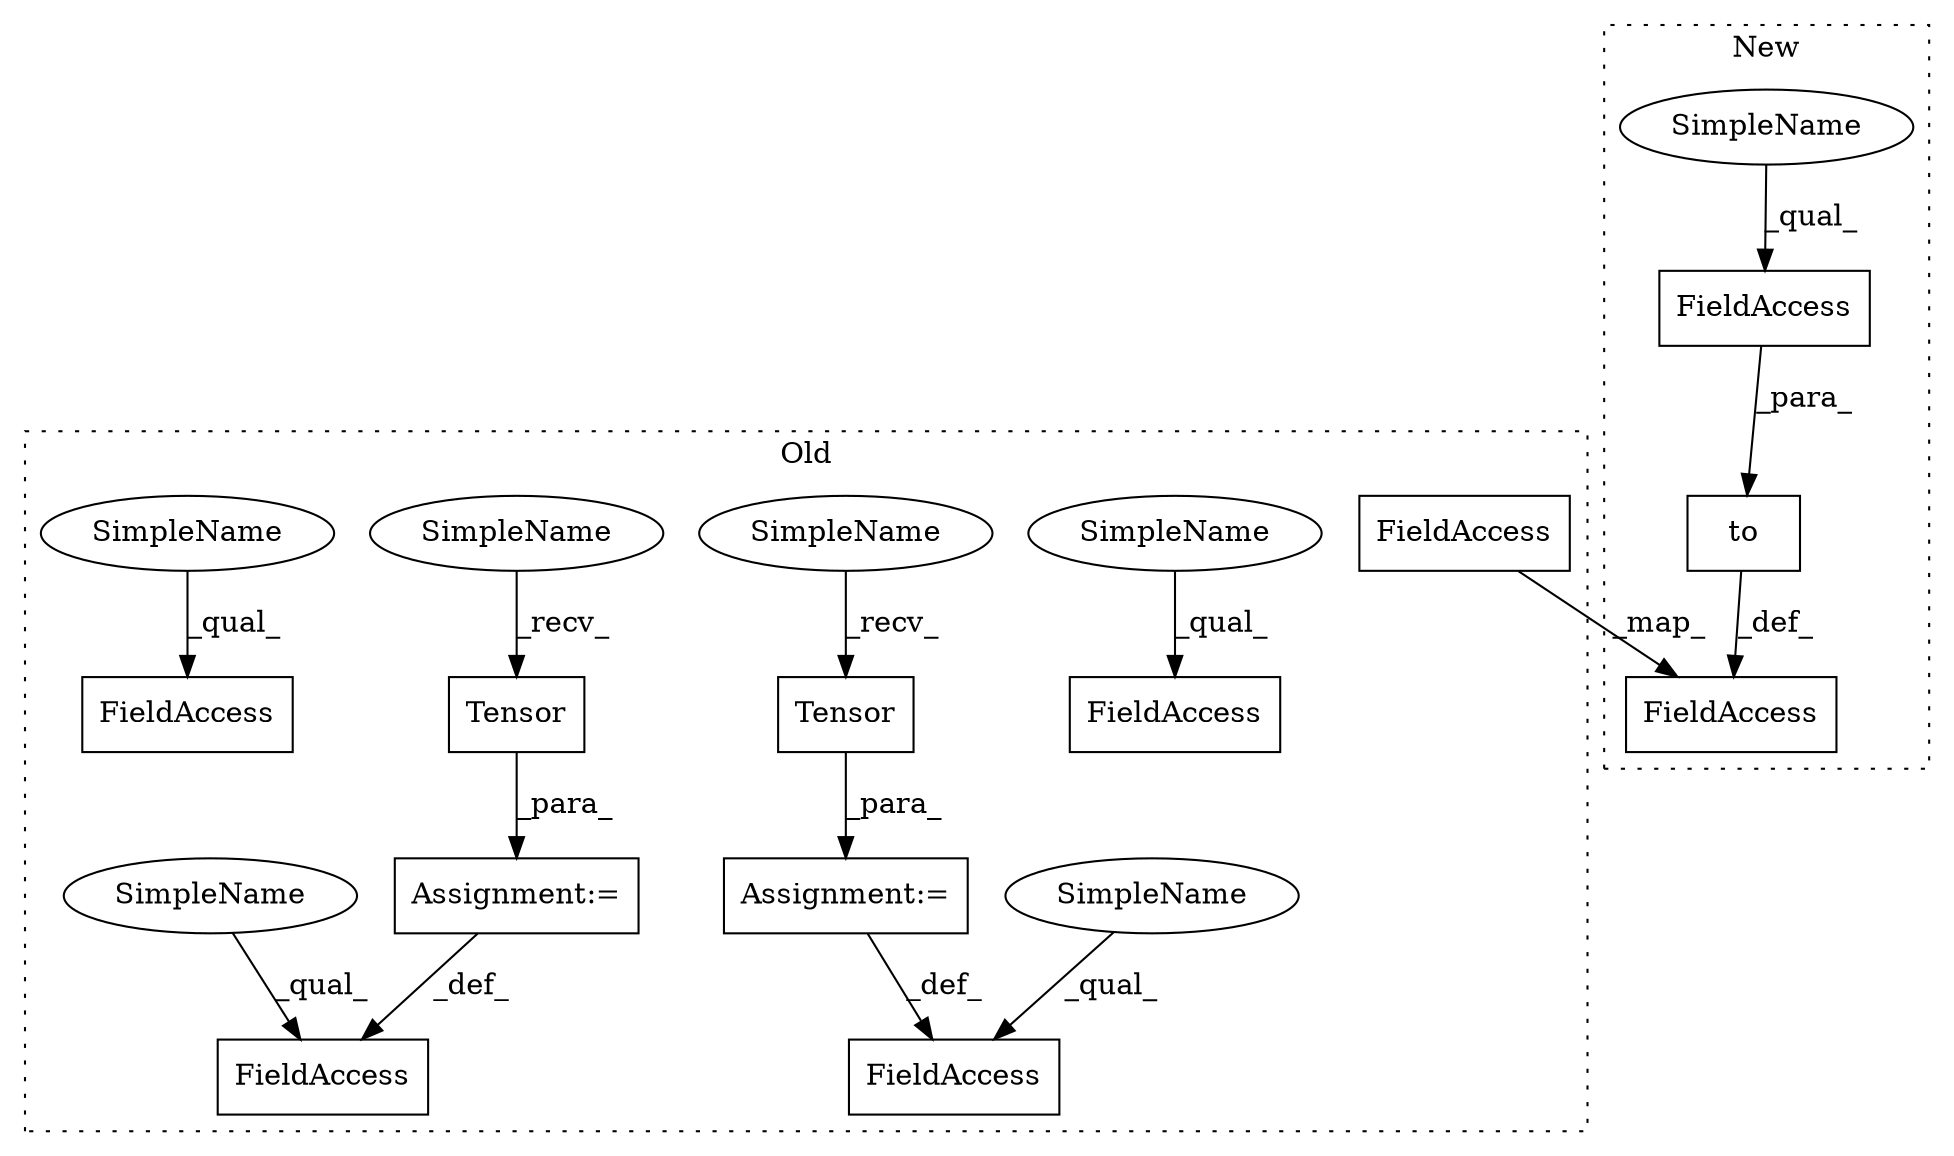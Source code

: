 digraph G {
subgraph cluster0 {
1 [label="Tensor" a="32" s="747" l="8" shape="box"];
4 [label="Assignment:=" a="7" s="741" l="1" shape="box"];
5 [label="FieldAccess" a="22" s="729" l="12" shape="box"];
6 [label="Tensor" a="32" s="813" l="8" shape="box"];
7 [label="FieldAccess" a="22" s="2257" l="11" shape="box"];
8 [label="FieldAccess" a="22" s="827" l="14" shape="box"];
9 [label="FieldAccess" a="22" s="793" l="14" shape="box"];
10 [label="Assignment:=" a="7" s="807" l="1" shape="box"];
11 [label="FieldAccess" a="22" s="2547" l="14" shape="box"];
13 [label="SimpleName" a="42" s="793" l="4" shape="ellipse"];
14 [label="SimpleName" a="42" s="729" l="4" shape="ellipse"];
15 [label="SimpleName" a="42" s="2257" l="4" shape="ellipse"];
16 [label="SimpleName" a="42" s="808" l="4" shape="ellipse"];
17 [label="SimpleName" a="42" s="742" l="4" shape="ellipse"];
18 [label="SimpleName" a="42" s="827" l="4" shape="ellipse"];
label = "Old";
style="dotted";
}
subgraph cluster1 {
2 [label="to" a="32" s="2401,2415" l="3,1" shape="box"];
3 [label="FieldAccess" a="22" s="2404" l="11" shape="box"];
12 [label="FieldAccess" a="22" s="2364" l="14" shape="box"];
19 [label="SimpleName" a="42" s="2404" l="4" shape="ellipse"];
label = "New";
style="dotted";
}
1 -> 4 [label="_para_"];
2 -> 12 [label="_def_"];
3 -> 2 [label="_para_"];
4 -> 5 [label="_def_"];
6 -> 10 [label="_para_"];
10 -> 9 [label="_def_"];
11 -> 12 [label="_map_"];
13 -> 9 [label="_qual_"];
14 -> 5 [label="_qual_"];
15 -> 7 [label="_qual_"];
16 -> 6 [label="_recv_"];
17 -> 1 [label="_recv_"];
18 -> 8 [label="_qual_"];
19 -> 3 [label="_qual_"];
}